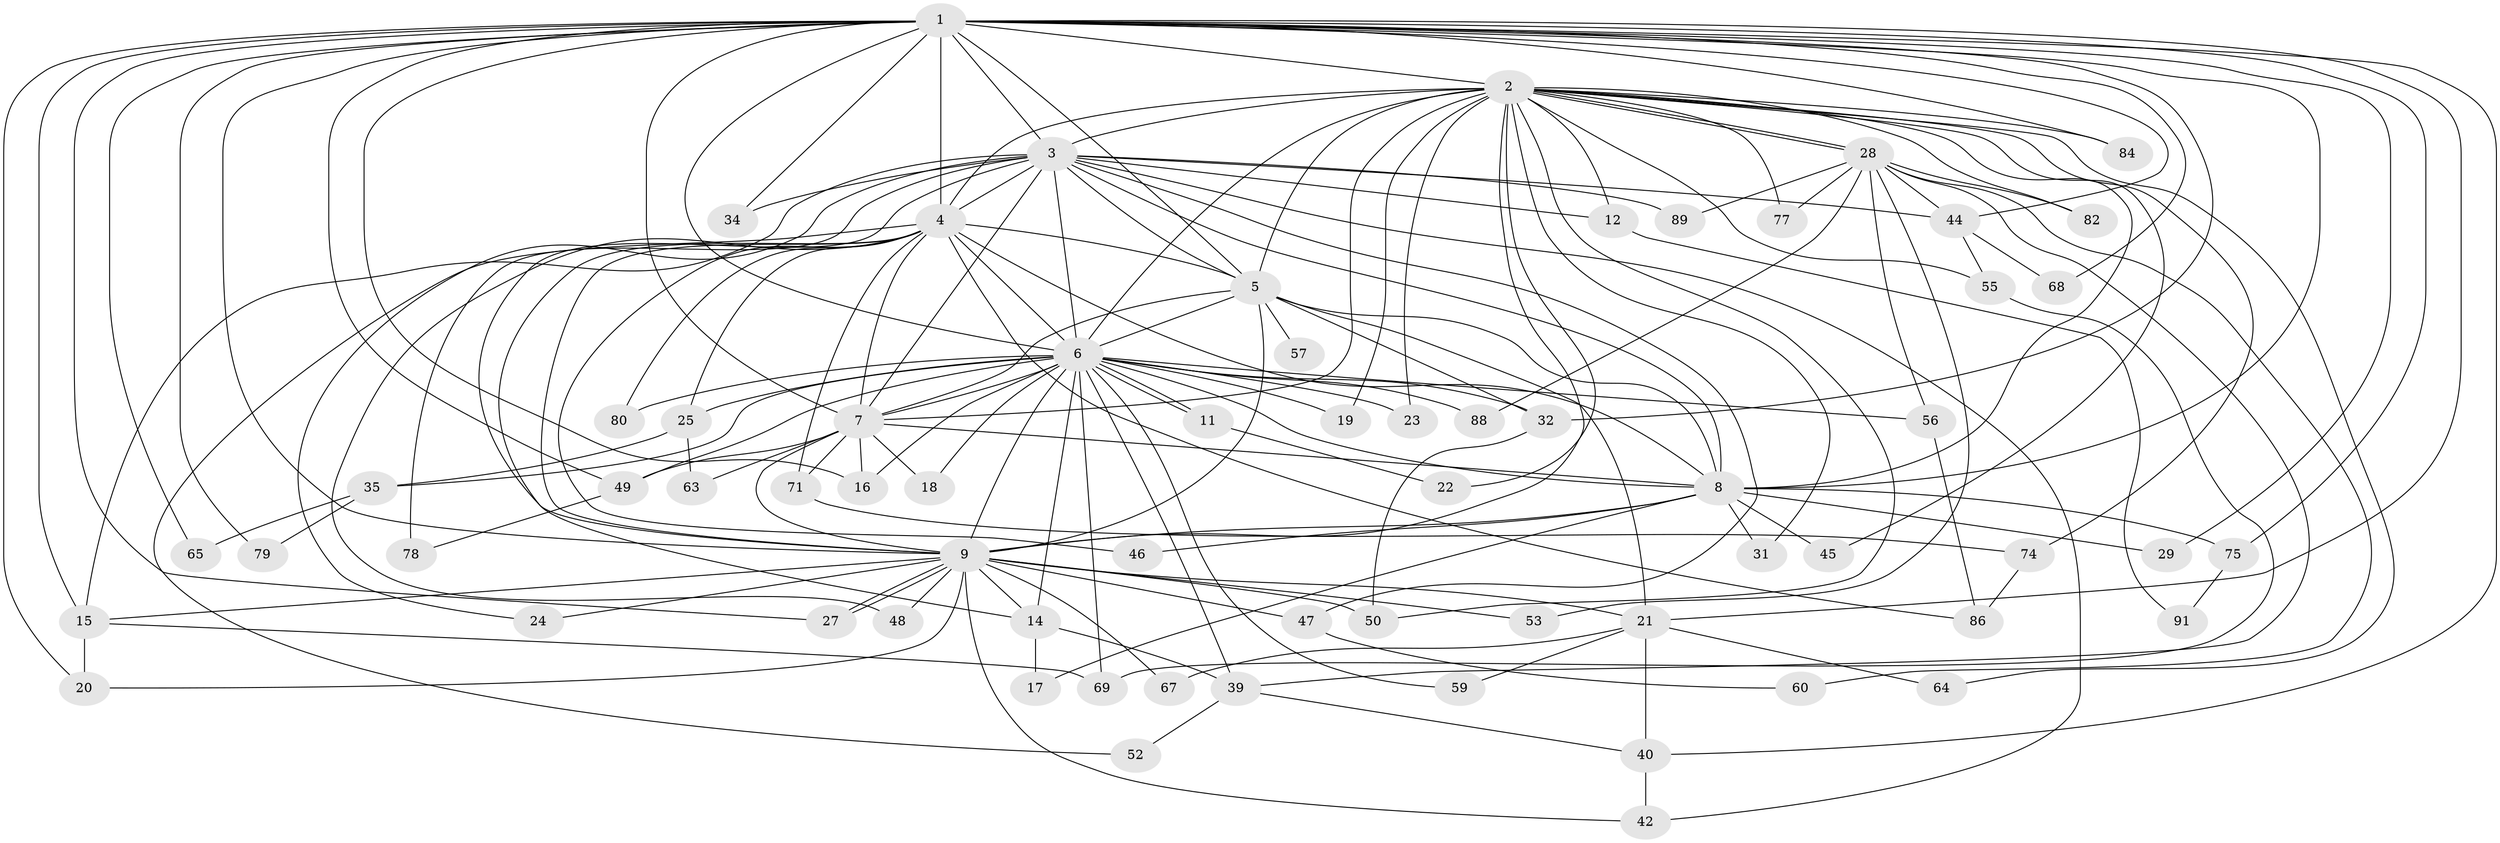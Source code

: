 // original degree distribution, {23: 0.010869565217391304, 25: 0.010869565217391304, 15: 0.021739130434782608, 18: 0.021739130434782608, 14: 0.010869565217391304, 17: 0.021739130434782608, 26: 0.010869565217391304, 3: 0.25, 5: 0.043478260869565216, 2: 0.5108695652173914, 7: 0.010869565217391304, 4: 0.043478260869565216, 10: 0.010869565217391304, 8: 0.010869565217391304, 6: 0.010869565217391304}
// Generated by graph-tools (version 1.1) at 2025/41/03/06/25 10:41:32]
// undirected, 66 vertices, 164 edges
graph export_dot {
graph [start="1"]
  node [color=gray90,style=filled];
  1 [super="+33"];
  2 [super="+30"];
  3 [super="+37"];
  4 [super="+26"];
  5 [super="+13"];
  6 [super="+10"];
  7 [super="+85"];
  8 [super="+76"];
  9 [super="+61"];
  11;
  12;
  14 [super="+41"];
  15 [super="+36"];
  16 [super="+72"];
  17 [super="+54"];
  18;
  19 [super="+73"];
  20 [super="+81"];
  21 [super="+90"];
  22;
  23;
  24;
  25;
  27 [super="+38"];
  28 [super="+51"];
  29;
  31;
  32 [super="+62"];
  34;
  35;
  39 [super="+58"];
  40 [super="+43"];
  42 [super="+83"];
  44;
  45;
  46;
  47;
  48;
  49 [super="+66"];
  50 [super="+70"];
  52;
  53;
  55;
  56 [super="+87"];
  57;
  59;
  60;
  63;
  64;
  65;
  67;
  68;
  69 [super="+92"];
  71;
  74;
  75;
  77;
  78;
  79;
  80;
  82;
  84;
  86;
  88;
  89;
  91;
  1 -- 2;
  1 -- 3;
  1 -- 4;
  1 -- 5 [weight=2];
  1 -- 6 [weight=2];
  1 -- 7;
  1 -- 8 [weight=2];
  1 -- 9 [weight=3];
  1 -- 16;
  1 -- 20;
  1 -- 21;
  1 -- 29;
  1 -- 32;
  1 -- 40;
  1 -- 44;
  1 -- 49;
  1 -- 68;
  1 -- 75;
  1 -- 79;
  1 -- 65;
  1 -- 34;
  1 -- 84;
  1 -- 27;
  1 -- 15;
  2 -- 3;
  2 -- 4;
  2 -- 5;
  2 -- 6 [weight=2];
  2 -- 7;
  2 -- 8;
  2 -- 9 [weight=2];
  2 -- 12;
  2 -- 19 [weight=2];
  2 -- 22;
  2 -- 23;
  2 -- 28;
  2 -- 28;
  2 -- 31;
  2 -- 45;
  2 -- 50;
  2 -- 55;
  2 -- 64;
  2 -- 74;
  2 -- 77;
  2 -- 84;
  2 -- 82;
  3 -- 4;
  3 -- 5;
  3 -- 6 [weight=2];
  3 -- 7;
  3 -- 8;
  3 -- 9;
  3 -- 12;
  3 -- 15;
  3 -- 24;
  3 -- 34 [weight=2];
  3 -- 78;
  3 -- 89;
  3 -- 42;
  3 -- 44;
  3 -- 47;
  4 -- 5 [weight=2];
  4 -- 6 [weight=2];
  4 -- 7;
  4 -- 8;
  4 -- 9;
  4 -- 25;
  4 -- 46;
  4 -- 48;
  4 -- 52;
  4 -- 71;
  4 -- 80;
  4 -- 86;
  4 -- 14;
  5 -- 6 [weight=2];
  5 -- 7;
  5 -- 8;
  5 -- 9;
  5 -- 21;
  5 -- 57 [weight=2];
  5 -- 32;
  6 -- 7 [weight=2];
  6 -- 8 [weight=2];
  6 -- 9 [weight=2];
  6 -- 11;
  6 -- 11;
  6 -- 14;
  6 -- 16;
  6 -- 23;
  6 -- 25;
  6 -- 32;
  6 -- 88;
  6 -- 35;
  6 -- 69;
  6 -- 39;
  6 -- 80;
  6 -- 18;
  6 -- 19;
  6 -- 56;
  6 -- 59;
  6 -- 49;
  7 -- 8;
  7 -- 9 [weight=2];
  7 -- 18;
  7 -- 49;
  7 -- 63;
  7 -- 71;
  7 -- 16;
  8 -- 9;
  8 -- 17 [weight=2];
  8 -- 29;
  8 -- 31;
  8 -- 45;
  8 -- 46;
  8 -- 75;
  9 -- 14;
  9 -- 15;
  9 -- 20;
  9 -- 24;
  9 -- 27;
  9 -- 27;
  9 -- 42;
  9 -- 47;
  9 -- 48;
  9 -- 53;
  9 -- 67;
  9 -- 50;
  9 -- 21;
  11 -- 22;
  12 -- 91;
  14 -- 17;
  14 -- 39;
  15 -- 69;
  15 -- 20;
  21 -- 59;
  21 -- 64;
  21 -- 67;
  21 -- 40;
  25 -- 35;
  25 -- 63;
  28 -- 39;
  28 -- 53;
  28 -- 60;
  28 -- 77;
  28 -- 82;
  28 -- 88;
  28 -- 89;
  28 -- 56;
  28 -- 44;
  32 -- 50;
  35 -- 65;
  35 -- 79;
  39 -- 40;
  39 -- 52;
  40 -- 42;
  44 -- 55;
  44 -- 68;
  47 -- 60;
  49 -- 78;
  55 -- 69;
  56 -- 86;
  71 -- 74;
  74 -- 86;
  75 -- 91;
}
